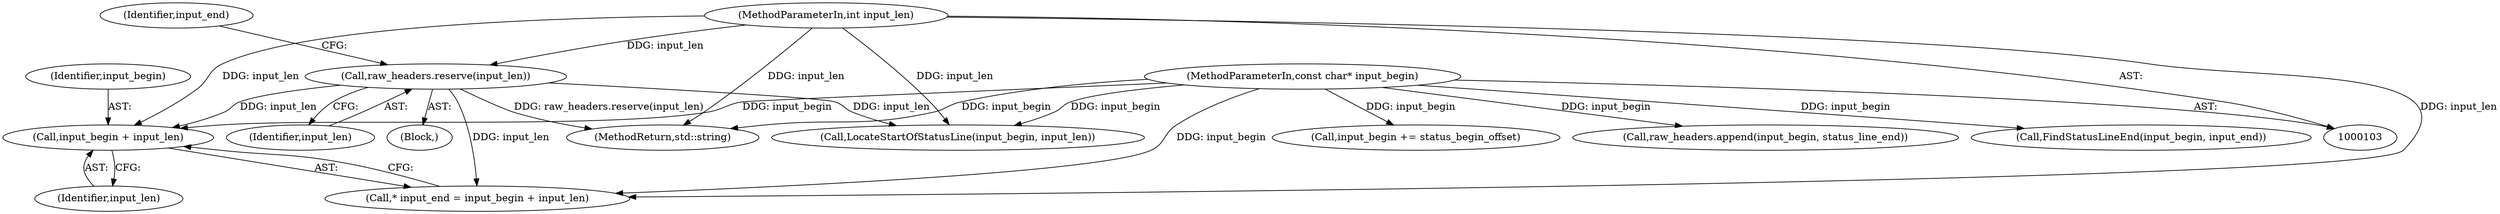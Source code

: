 digraph "0_Chrome_2bcaf4649c1d495072967ea454e8c16dce044705_1@pointer" {
"1000113" [label="(Call,input_begin + input_len)"];
"1000104" [label="(MethodParameterIn,const char* input_begin)"];
"1000108" [label="(Call,raw_headers.reserve(input_len))"];
"1000105" [label="(MethodParameterIn,int input_len)"];
"1000127" [label="(Call,input_begin += status_begin_offset)"];
"1000114" [label="(Identifier,input_begin)"];
"1000109" [label="(Identifier,input_len)"];
"1000197" [label="(MethodReturn,std::string)"];
"1000112" [label="(Identifier,input_end)"];
"1000136" [label="(Call,raw_headers.append(input_begin, status_line_end))"];
"1000119" [label="(Call,LocateStartOfStatusLine(input_begin, input_len))"];
"1000106" [label="(Block,)"];
"1000113" [label="(Call,input_begin + input_len)"];
"1000115" [label="(Identifier,input_len)"];
"1000111" [label="(Call,* input_end = input_begin + input_len)"];
"1000108" [label="(Call,raw_headers.reserve(input_len))"];
"1000105" [label="(MethodParameterIn,int input_len)"];
"1000133" [label="(Call,FindStatusLineEnd(input_begin, input_end))"];
"1000104" [label="(MethodParameterIn,const char* input_begin)"];
"1000113" -> "1000111"  [label="AST: "];
"1000113" -> "1000115"  [label="CFG: "];
"1000114" -> "1000113"  [label="AST: "];
"1000115" -> "1000113"  [label="AST: "];
"1000111" -> "1000113"  [label="CFG: "];
"1000104" -> "1000113"  [label="DDG: input_begin"];
"1000108" -> "1000113"  [label="DDG: input_len"];
"1000105" -> "1000113"  [label="DDG: input_len"];
"1000104" -> "1000103"  [label="AST: "];
"1000104" -> "1000197"  [label="DDG: input_begin"];
"1000104" -> "1000111"  [label="DDG: input_begin"];
"1000104" -> "1000119"  [label="DDG: input_begin"];
"1000104" -> "1000127"  [label="DDG: input_begin"];
"1000104" -> "1000133"  [label="DDG: input_begin"];
"1000104" -> "1000136"  [label="DDG: input_begin"];
"1000108" -> "1000106"  [label="AST: "];
"1000108" -> "1000109"  [label="CFG: "];
"1000109" -> "1000108"  [label="AST: "];
"1000112" -> "1000108"  [label="CFG: "];
"1000108" -> "1000197"  [label="DDG: raw_headers.reserve(input_len)"];
"1000105" -> "1000108"  [label="DDG: input_len"];
"1000108" -> "1000111"  [label="DDG: input_len"];
"1000108" -> "1000119"  [label="DDG: input_len"];
"1000105" -> "1000103"  [label="AST: "];
"1000105" -> "1000197"  [label="DDG: input_len"];
"1000105" -> "1000111"  [label="DDG: input_len"];
"1000105" -> "1000119"  [label="DDG: input_len"];
}
